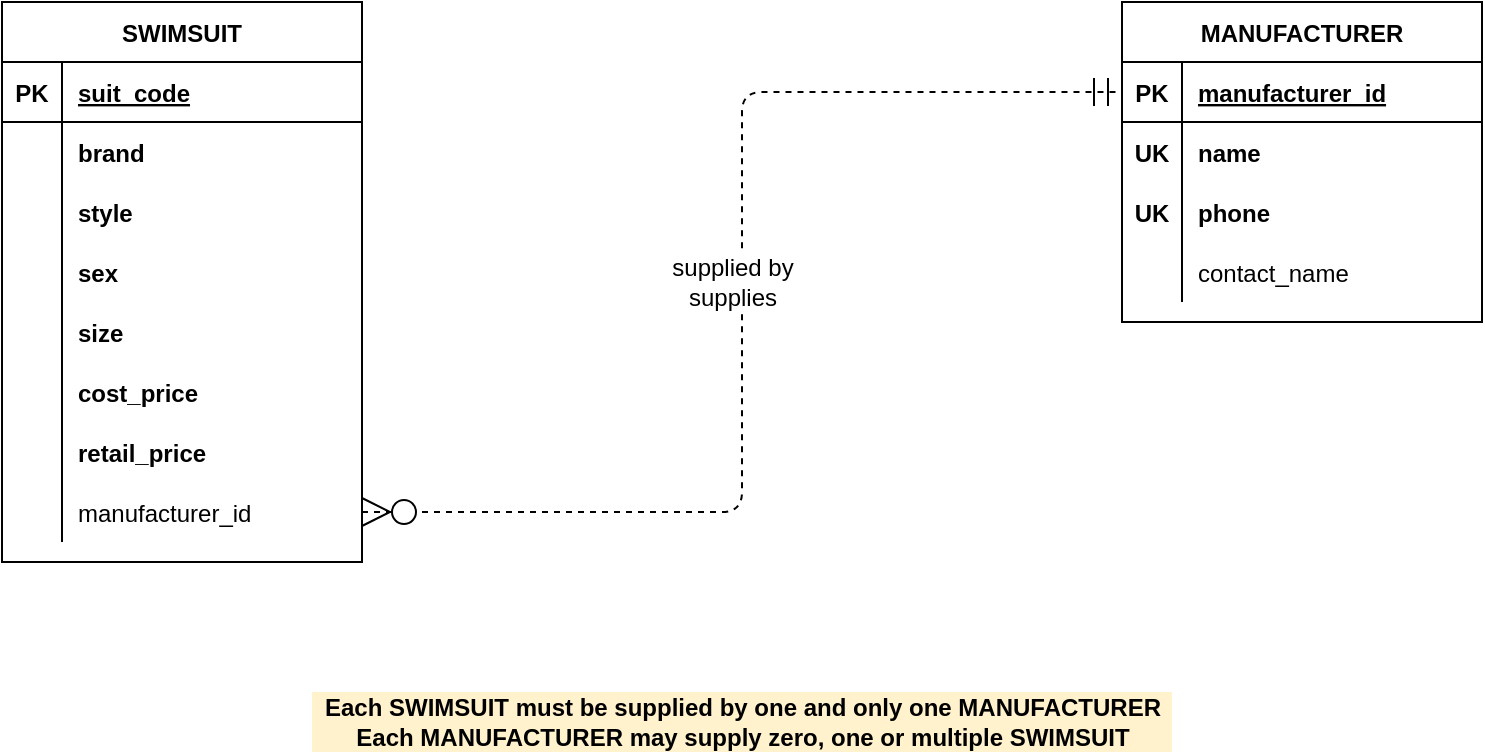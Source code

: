 <mxfile version="15.3.2" type="device"><diagram id="Fch6ypD_MFcAiyYtJbyF" name="Page-1"><mxGraphModel dx="1221" dy="644" grid="1" gridSize="10" guides="1" tooltips="1" connect="1" arrows="1" fold="1" page="1" pageScale="1" pageWidth="1700" pageHeight="1100" math="0" shadow="0"><root><mxCell id="0"/><mxCell id="1" parent="0"/><mxCell id="64RvGifjbinNluYPK794-1" value="SWIMSUIT" style="shape=table;startSize=30;container=1;collapsible=1;childLayout=tableLayout;fixedRows=1;rowLines=0;fontStyle=1;align=center;resizeLast=1;" vertex="1" parent="1"><mxGeometry x="380" y="170" width="180" height="280" as="geometry"/></mxCell><mxCell id="64RvGifjbinNluYPK794-2" value="" style="shape=partialRectangle;collapsible=0;dropTarget=0;pointerEvents=0;fillColor=none;top=0;left=0;bottom=1;right=0;points=[[0,0.5],[1,0.5]];portConstraint=eastwest;" vertex="1" parent="64RvGifjbinNluYPK794-1"><mxGeometry y="30" width="180" height="30" as="geometry"/></mxCell><mxCell id="64RvGifjbinNluYPK794-3" value="PK" style="shape=partialRectangle;connectable=0;fillColor=none;top=0;left=0;bottom=0;right=0;fontStyle=1;overflow=hidden;" vertex="1" parent="64RvGifjbinNluYPK794-2"><mxGeometry width="30" height="30" as="geometry"><mxRectangle width="30" height="30" as="alternateBounds"/></mxGeometry></mxCell><mxCell id="64RvGifjbinNluYPK794-4" value="suit_code" style="shape=partialRectangle;connectable=0;fillColor=none;top=0;left=0;bottom=0;right=0;align=left;spacingLeft=6;fontStyle=5;overflow=hidden;" vertex="1" parent="64RvGifjbinNluYPK794-2"><mxGeometry x="30" width="150" height="30" as="geometry"><mxRectangle width="150" height="30" as="alternateBounds"/></mxGeometry></mxCell><mxCell id="64RvGifjbinNluYPK794-5" value="" style="shape=partialRectangle;collapsible=0;dropTarget=0;pointerEvents=0;fillColor=none;top=0;left=0;bottom=0;right=0;points=[[0,0.5],[1,0.5]];portConstraint=eastwest;" vertex="1" parent="64RvGifjbinNluYPK794-1"><mxGeometry y="60" width="180" height="30" as="geometry"/></mxCell><mxCell id="64RvGifjbinNluYPK794-6" value="" style="shape=partialRectangle;connectable=0;fillColor=none;top=0;left=0;bottom=0;right=0;editable=1;overflow=hidden;" vertex="1" parent="64RvGifjbinNluYPK794-5"><mxGeometry width="30" height="30" as="geometry"><mxRectangle width="30" height="30" as="alternateBounds"/></mxGeometry></mxCell><mxCell id="64RvGifjbinNluYPK794-7" value="brand" style="shape=partialRectangle;connectable=0;fillColor=none;top=0;left=0;bottom=0;right=0;align=left;spacingLeft=6;overflow=hidden;fontStyle=1" vertex="1" parent="64RvGifjbinNluYPK794-5"><mxGeometry x="30" width="150" height="30" as="geometry"><mxRectangle width="150" height="30" as="alternateBounds"/></mxGeometry></mxCell><mxCell id="64RvGifjbinNluYPK794-8" value="" style="shape=partialRectangle;collapsible=0;dropTarget=0;pointerEvents=0;fillColor=none;top=0;left=0;bottom=0;right=0;points=[[0,0.5],[1,0.5]];portConstraint=eastwest;" vertex="1" parent="64RvGifjbinNluYPK794-1"><mxGeometry y="90" width="180" height="30" as="geometry"/></mxCell><mxCell id="64RvGifjbinNluYPK794-9" value="" style="shape=partialRectangle;connectable=0;fillColor=none;top=0;left=0;bottom=0;right=0;editable=1;overflow=hidden;" vertex="1" parent="64RvGifjbinNluYPK794-8"><mxGeometry width="30" height="30" as="geometry"><mxRectangle width="30" height="30" as="alternateBounds"/></mxGeometry></mxCell><mxCell id="64RvGifjbinNluYPK794-10" value="style" style="shape=partialRectangle;connectable=0;fillColor=none;top=0;left=0;bottom=0;right=0;align=left;spacingLeft=6;overflow=hidden;fontStyle=1" vertex="1" parent="64RvGifjbinNluYPK794-8"><mxGeometry x="30" width="150" height="30" as="geometry"><mxRectangle width="150" height="30" as="alternateBounds"/></mxGeometry></mxCell><mxCell id="64RvGifjbinNluYPK794-11" value="" style="shape=partialRectangle;collapsible=0;dropTarget=0;pointerEvents=0;fillColor=none;top=0;left=0;bottom=0;right=0;points=[[0,0.5],[1,0.5]];portConstraint=eastwest;" vertex="1" parent="64RvGifjbinNluYPK794-1"><mxGeometry y="120" width="180" height="30" as="geometry"/></mxCell><mxCell id="64RvGifjbinNluYPK794-12" value="" style="shape=partialRectangle;connectable=0;fillColor=none;top=0;left=0;bottom=0;right=0;editable=1;overflow=hidden;" vertex="1" parent="64RvGifjbinNluYPK794-11"><mxGeometry width="30" height="30" as="geometry"><mxRectangle width="30" height="30" as="alternateBounds"/></mxGeometry></mxCell><mxCell id="64RvGifjbinNluYPK794-13" value="sex" style="shape=partialRectangle;connectable=0;fillColor=none;top=0;left=0;bottom=0;right=0;align=left;spacingLeft=6;overflow=hidden;fontStyle=1" vertex="1" parent="64RvGifjbinNluYPK794-11"><mxGeometry x="30" width="150" height="30" as="geometry"><mxRectangle width="150" height="30" as="alternateBounds"/></mxGeometry></mxCell><mxCell id="64RvGifjbinNluYPK794-14" value="" style="shape=partialRectangle;collapsible=0;dropTarget=0;pointerEvents=0;fillColor=none;top=0;left=0;bottom=0;right=0;points=[[0,0.5],[1,0.5]];portConstraint=eastwest;" vertex="1" parent="64RvGifjbinNluYPK794-1"><mxGeometry y="150" width="180" height="30" as="geometry"/></mxCell><mxCell id="64RvGifjbinNluYPK794-15" value="" style="shape=partialRectangle;connectable=0;fillColor=none;top=0;left=0;bottom=0;right=0;editable=1;overflow=hidden;" vertex="1" parent="64RvGifjbinNluYPK794-14"><mxGeometry width="30" height="30" as="geometry"><mxRectangle width="30" height="30" as="alternateBounds"/></mxGeometry></mxCell><mxCell id="64RvGifjbinNluYPK794-16" value="size" style="shape=partialRectangle;connectable=0;fillColor=none;top=0;left=0;bottom=0;right=0;align=left;spacingLeft=6;overflow=hidden;fontStyle=1" vertex="1" parent="64RvGifjbinNluYPK794-14"><mxGeometry x="30" width="150" height="30" as="geometry"><mxRectangle width="150" height="30" as="alternateBounds"/></mxGeometry></mxCell><mxCell id="64RvGifjbinNluYPK794-17" value="" style="shape=partialRectangle;collapsible=0;dropTarget=0;pointerEvents=0;fillColor=none;top=0;left=0;bottom=0;right=0;points=[[0,0.5],[1,0.5]];portConstraint=eastwest;" vertex="1" parent="64RvGifjbinNluYPK794-1"><mxGeometry y="180" width="180" height="30" as="geometry"/></mxCell><mxCell id="64RvGifjbinNluYPK794-18" value="" style="shape=partialRectangle;connectable=0;fillColor=none;top=0;left=0;bottom=0;right=0;editable=1;overflow=hidden;" vertex="1" parent="64RvGifjbinNluYPK794-17"><mxGeometry width="30" height="30" as="geometry"><mxRectangle width="30" height="30" as="alternateBounds"/></mxGeometry></mxCell><mxCell id="64RvGifjbinNluYPK794-19" value="cost_price" style="shape=partialRectangle;connectable=0;fillColor=none;top=0;left=0;bottom=0;right=0;align=left;spacingLeft=6;overflow=hidden;fontStyle=1" vertex="1" parent="64RvGifjbinNluYPK794-17"><mxGeometry x="30" width="150" height="30" as="geometry"><mxRectangle width="150" height="30" as="alternateBounds"/></mxGeometry></mxCell><mxCell id="64RvGifjbinNluYPK794-20" value="" style="shape=partialRectangle;collapsible=0;dropTarget=0;pointerEvents=0;fillColor=none;top=0;left=0;bottom=0;right=0;points=[[0,0.5],[1,0.5]];portConstraint=eastwest;" vertex="1" parent="64RvGifjbinNluYPK794-1"><mxGeometry y="210" width="180" height="30" as="geometry"/></mxCell><mxCell id="64RvGifjbinNluYPK794-21" value="" style="shape=partialRectangle;connectable=0;fillColor=none;top=0;left=0;bottom=0;right=0;editable=1;overflow=hidden;" vertex="1" parent="64RvGifjbinNluYPK794-20"><mxGeometry width="30" height="30" as="geometry"><mxRectangle width="30" height="30" as="alternateBounds"/></mxGeometry></mxCell><mxCell id="64RvGifjbinNluYPK794-22" value="retail_price" style="shape=partialRectangle;connectable=0;fillColor=none;top=0;left=0;bottom=0;right=0;align=left;spacingLeft=6;overflow=hidden;fontStyle=1" vertex="1" parent="64RvGifjbinNluYPK794-20"><mxGeometry x="30" width="150" height="30" as="geometry"><mxRectangle width="150" height="30" as="alternateBounds"/></mxGeometry></mxCell><mxCell id="64RvGifjbinNluYPK794-23" value="" style="shape=partialRectangle;collapsible=0;dropTarget=0;pointerEvents=0;fillColor=none;top=0;left=0;bottom=0;right=0;points=[[0,0.5],[1,0.5]];portConstraint=eastwest;" vertex="1" parent="64RvGifjbinNluYPK794-1"><mxGeometry y="240" width="180" height="30" as="geometry"/></mxCell><mxCell id="64RvGifjbinNluYPK794-24" value="" style="shape=partialRectangle;connectable=0;fillColor=none;top=0;left=0;bottom=0;right=0;editable=1;overflow=hidden;" vertex="1" parent="64RvGifjbinNluYPK794-23"><mxGeometry width="30" height="30" as="geometry"><mxRectangle width="30" height="30" as="alternateBounds"/></mxGeometry></mxCell><mxCell id="64RvGifjbinNluYPK794-25" value="manufacturer_id" style="shape=partialRectangle;connectable=0;fillColor=none;top=0;left=0;bottom=0;right=0;align=left;spacingLeft=6;overflow=hidden;fontStyle=0" vertex="1" parent="64RvGifjbinNluYPK794-23"><mxGeometry x="30" width="150" height="30" as="geometry"><mxRectangle width="150" height="30" as="alternateBounds"/></mxGeometry></mxCell><mxCell id="64RvGifjbinNluYPK794-26" value="MANUFACTURER" style="shape=table;startSize=30;container=1;collapsible=1;childLayout=tableLayout;fixedRows=1;rowLines=0;fontStyle=1;align=center;resizeLast=1;" vertex="1" parent="1"><mxGeometry x="940" y="170" width="180" height="160" as="geometry"/></mxCell><mxCell id="64RvGifjbinNluYPK794-27" value="" style="shape=partialRectangle;collapsible=0;dropTarget=0;pointerEvents=0;fillColor=none;top=0;left=0;bottom=1;right=0;points=[[0,0.5],[1,0.5]];portConstraint=eastwest;" vertex="1" parent="64RvGifjbinNluYPK794-26"><mxGeometry y="30" width="180" height="30" as="geometry"/></mxCell><mxCell id="64RvGifjbinNluYPK794-28" value="PK" style="shape=partialRectangle;connectable=0;fillColor=none;top=0;left=0;bottom=0;right=0;fontStyle=1;overflow=hidden;" vertex="1" parent="64RvGifjbinNluYPK794-27"><mxGeometry width="30" height="30" as="geometry"><mxRectangle width="30" height="30" as="alternateBounds"/></mxGeometry></mxCell><mxCell id="64RvGifjbinNluYPK794-29" value="manufacturer_id" style="shape=partialRectangle;connectable=0;fillColor=none;top=0;left=0;bottom=0;right=0;align=left;spacingLeft=6;fontStyle=5;overflow=hidden;" vertex="1" parent="64RvGifjbinNluYPK794-27"><mxGeometry x="30" width="150" height="30" as="geometry"><mxRectangle width="150" height="30" as="alternateBounds"/></mxGeometry></mxCell><mxCell id="64RvGifjbinNluYPK794-30" value="" style="shape=partialRectangle;collapsible=0;dropTarget=0;pointerEvents=0;fillColor=none;top=0;left=0;bottom=0;right=0;points=[[0,0.5],[1,0.5]];portConstraint=eastwest;" vertex="1" parent="64RvGifjbinNluYPK794-26"><mxGeometry y="60" width="180" height="30" as="geometry"/></mxCell><mxCell id="64RvGifjbinNluYPK794-31" value="UK" style="shape=partialRectangle;connectable=0;fillColor=none;top=0;left=0;bottom=0;right=0;editable=1;overflow=hidden;fontStyle=1" vertex="1" parent="64RvGifjbinNluYPK794-30"><mxGeometry width="30" height="30" as="geometry"><mxRectangle width="30" height="30" as="alternateBounds"/></mxGeometry></mxCell><mxCell id="64RvGifjbinNluYPK794-32" value="name" style="shape=partialRectangle;connectable=0;fillColor=none;top=0;left=0;bottom=0;right=0;align=left;spacingLeft=6;overflow=hidden;fontStyle=1" vertex="1" parent="64RvGifjbinNluYPK794-30"><mxGeometry x="30" width="150" height="30" as="geometry"><mxRectangle width="150" height="30" as="alternateBounds"/></mxGeometry></mxCell><mxCell id="64RvGifjbinNluYPK794-33" value="" style="shape=partialRectangle;collapsible=0;dropTarget=0;pointerEvents=0;fillColor=none;top=0;left=0;bottom=0;right=0;points=[[0,0.5],[1,0.5]];portConstraint=eastwest;" vertex="1" parent="64RvGifjbinNluYPK794-26"><mxGeometry y="90" width="180" height="30" as="geometry"/></mxCell><mxCell id="64RvGifjbinNluYPK794-34" value="UK" style="shape=partialRectangle;connectable=0;fillColor=none;top=0;left=0;bottom=0;right=0;editable=1;overflow=hidden;fontStyle=1" vertex="1" parent="64RvGifjbinNluYPK794-33"><mxGeometry width="30" height="30" as="geometry"><mxRectangle width="30" height="30" as="alternateBounds"/></mxGeometry></mxCell><mxCell id="64RvGifjbinNluYPK794-35" value="phone" style="shape=partialRectangle;connectable=0;fillColor=none;top=0;left=0;bottom=0;right=0;align=left;spacingLeft=6;overflow=hidden;fontStyle=1" vertex="1" parent="64RvGifjbinNluYPK794-33"><mxGeometry x="30" width="150" height="30" as="geometry"><mxRectangle width="150" height="30" as="alternateBounds"/></mxGeometry></mxCell><mxCell id="64RvGifjbinNluYPK794-36" value="" style="shape=partialRectangle;collapsible=0;dropTarget=0;pointerEvents=0;fillColor=none;top=0;left=0;bottom=0;right=0;points=[[0,0.5],[1,0.5]];portConstraint=eastwest;" vertex="1" parent="64RvGifjbinNluYPK794-26"><mxGeometry y="120" width="180" height="30" as="geometry"/></mxCell><mxCell id="64RvGifjbinNluYPK794-37" value="" style="shape=partialRectangle;connectable=0;fillColor=none;top=0;left=0;bottom=0;right=0;editable=1;overflow=hidden;" vertex="1" parent="64RvGifjbinNluYPK794-36"><mxGeometry width="30" height="30" as="geometry"><mxRectangle width="30" height="30" as="alternateBounds"/></mxGeometry></mxCell><mxCell id="64RvGifjbinNluYPK794-38" value="contact_name" style="shape=partialRectangle;connectable=0;fillColor=none;top=0;left=0;bottom=0;right=0;align=left;spacingLeft=6;overflow=hidden;fontStyle=0" vertex="1" parent="64RvGifjbinNluYPK794-36"><mxGeometry x="30" width="150" height="30" as="geometry"><mxRectangle width="150" height="30" as="alternateBounds"/></mxGeometry></mxCell><mxCell id="64RvGifjbinNluYPK794-51" value="" style="endArrow=ERmandOne;dashed=1;html=1;exitX=1;exitY=0.5;exitDx=0;exitDy=0;entryX=0;entryY=0.5;entryDx=0;entryDy=0;edgeStyle=orthogonalEdgeStyle;endFill=0;endSize=12;startSize=12;startArrow=ERzeroToMany;startFill=1;" edge="1" parent="1" source="64RvGifjbinNluYPK794-23" target="64RvGifjbinNluYPK794-27"><mxGeometry width="50" height="50" relative="1" as="geometry"><mxPoint x="700" y="300" as="sourcePoint"/><mxPoint x="750" y="250" as="targetPoint"/></mxGeometry></mxCell><mxCell id="64RvGifjbinNluYPK794-52" value="supplied by&lt;br&gt;supplies" style="text;html=1;resizable=0;autosize=1;align=center;verticalAlign=middle;points=[];fillColor=none;strokeColor=none;rounded=0;labelBackgroundColor=default;" vertex="1" parent="1"><mxGeometry x="710" y="295" width="70" height="30" as="geometry"/></mxCell><mxCell id="64RvGifjbinNluYPK794-53" value="&lt;b style=&quot;&quot;&gt;Each SWIMSUIT must be supplied by one and only one MANUFACTURER&lt;br&gt;Each MANUFACTURER may supply zero, one or multiple SWIMSUIT&lt;/b&gt;" style="text;html=1;resizable=0;autosize=1;align=center;verticalAlign=middle;points=[];fillColor=#FFF2CC;strokeColor=none;rounded=0;labelBackgroundColor=#FFF2CC;" vertex="1" parent="1"><mxGeometry x="535" y="515" width="430" height="30" as="geometry"/></mxCell></root></mxGraphModel></diagram></mxfile>